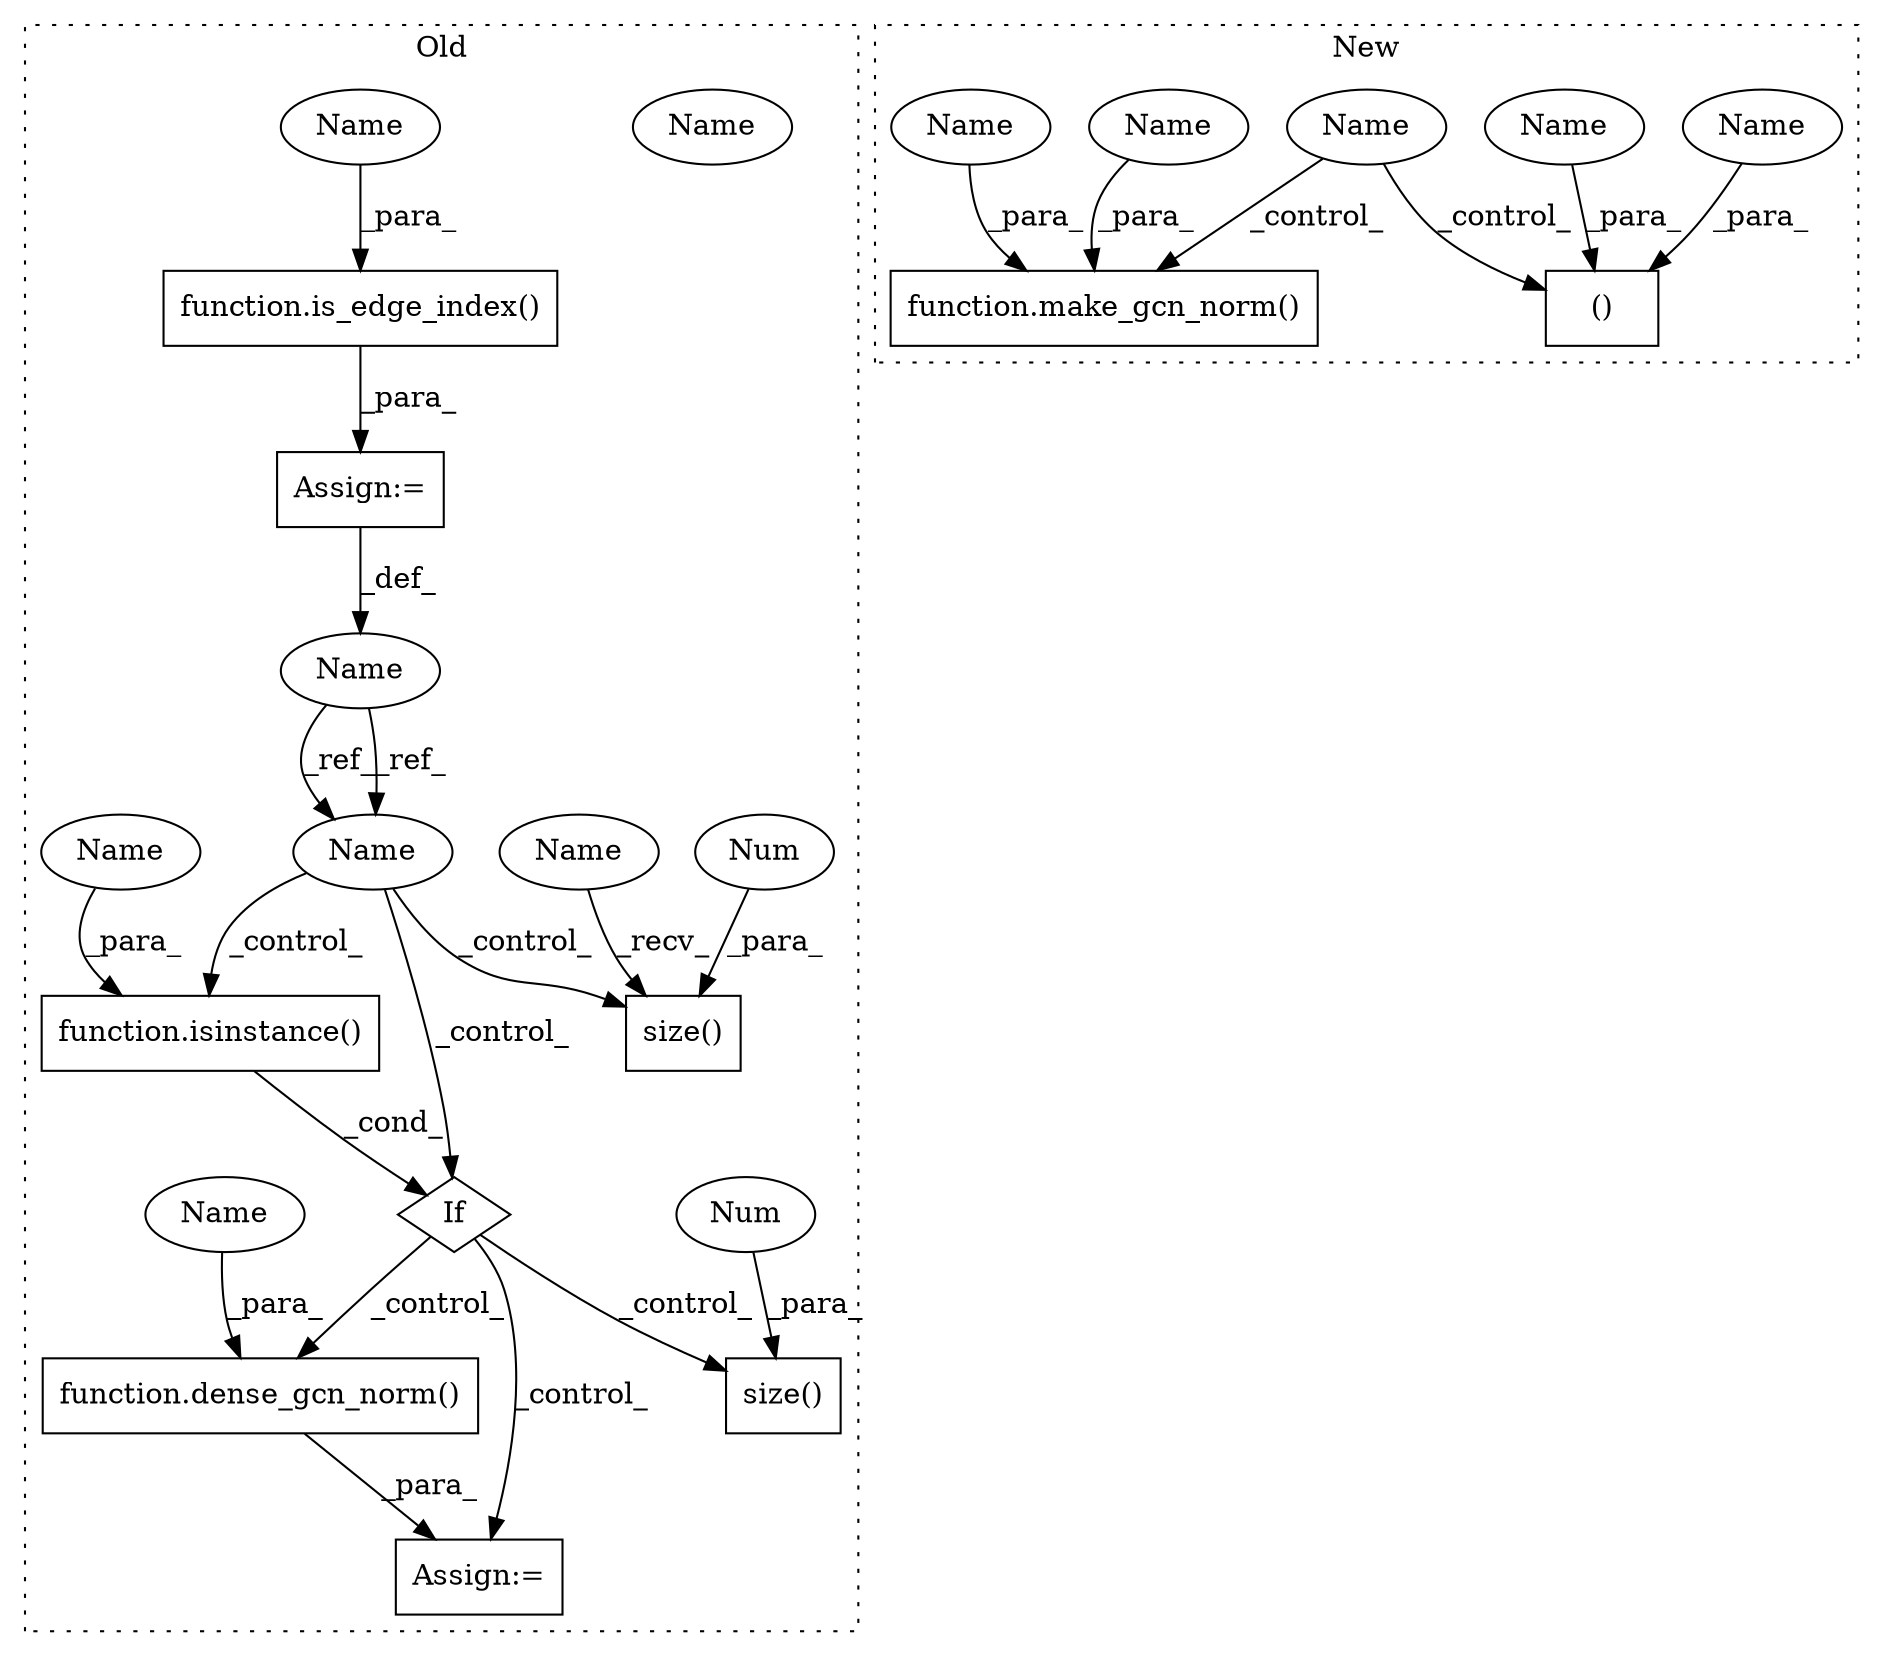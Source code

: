 digraph G {
subgraph cluster0 {
1 [label="function.dense_gcn_norm()" a="75" s="2431,2456" l="15,97" shape="box"];
3 [label="If" a="96" s="2093,2129" l="0,18" shape="diamond"];
4 [label="function.is_edge_index()" a="75" s="1798,1822" l="14,1" shape="box"];
6 [label="Name" a="87" s="1783" l="12" shape="ellipse"];
7 [label="Name" a="87" s="1867" l="12" shape="ellipse"];
8 [label="function.isinstance()" a="75" s="2093,2128" l="11,1" shape="box"];
9 [label="Assign:=" a="68" s="1795" l="3" shape="box"];
10 [label="Assign:=" a="68" s="2428" l="3" shape="box"];
11 [label="size()" a="75" s="1978,1986" l="7,1" shape="box"];
12 [label="size()" a="75" s="2181,2189" l="7,1" shape="box"];
13 [label="Num" a="76" s="1985" l="1" shape="ellipse"];
14 [label="Num" a="76" s="2188" l="1" shape="ellipse"];
16 [label="Name" a="87" s="1867" l="12" shape="ellipse"];
17 [label="Name" a="87" s="1812" l="10" shape="ellipse"];
18 [label="Name" a="87" s="2446" l="10" shape="ellipse"];
19 [label="Name" a="87" s="2104" l="10" shape="ellipse"];
24 [label="Name" a="87" s="1978" l="1" shape="ellipse"];
label = "Old";
style="dotted";
}
subgraph cluster1 {
2 [label="()" a="54" s="1890" l="13" shape="box"];
5 [label="function.make_gcn_norm()" a="75" s="1906,1943" l="14,1" shape="box"];
15 [label="Name" a="87" s="1852" l="14" shape="ellipse"];
20 [label="Name" a="87" s="1880" l="10" shape="ellipse"];
21 [label="Name" a="87" s="1920" l="10" shape="ellipse"];
22 [label="Name" a="87" s="1932" l="11" shape="ellipse"];
23 [label="Name" a="87" s="1892" l="11" shape="ellipse"];
label = "New";
style="dotted";
}
1 -> 10 [label="_para_"];
3 -> 12 [label="_control_"];
3 -> 10 [label="_control_"];
3 -> 1 [label="_control_"];
4 -> 9 [label="_para_"];
6 -> 16 [label="_ref_"];
6 -> 16 [label="_ref_"];
8 -> 3 [label="_cond_"];
9 -> 6 [label="_def_"];
13 -> 11 [label="_para_"];
14 -> 12 [label="_para_"];
15 -> 2 [label="_control_"];
15 -> 5 [label="_control_"];
16 -> 3 [label="_control_"];
16 -> 11 [label="_control_"];
16 -> 8 [label="_control_"];
17 -> 4 [label="_para_"];
18 -> 1 [label="_para_"];
19 -> 8 [label="_para_"];
20 -> 2 [label="_para_"];
21 -> 5 [label="_para_"];
22 -> 5 [label="_para_"];
23 -> 2 [label="_para_"];
24 -> 11 [label="_recv_"];
}